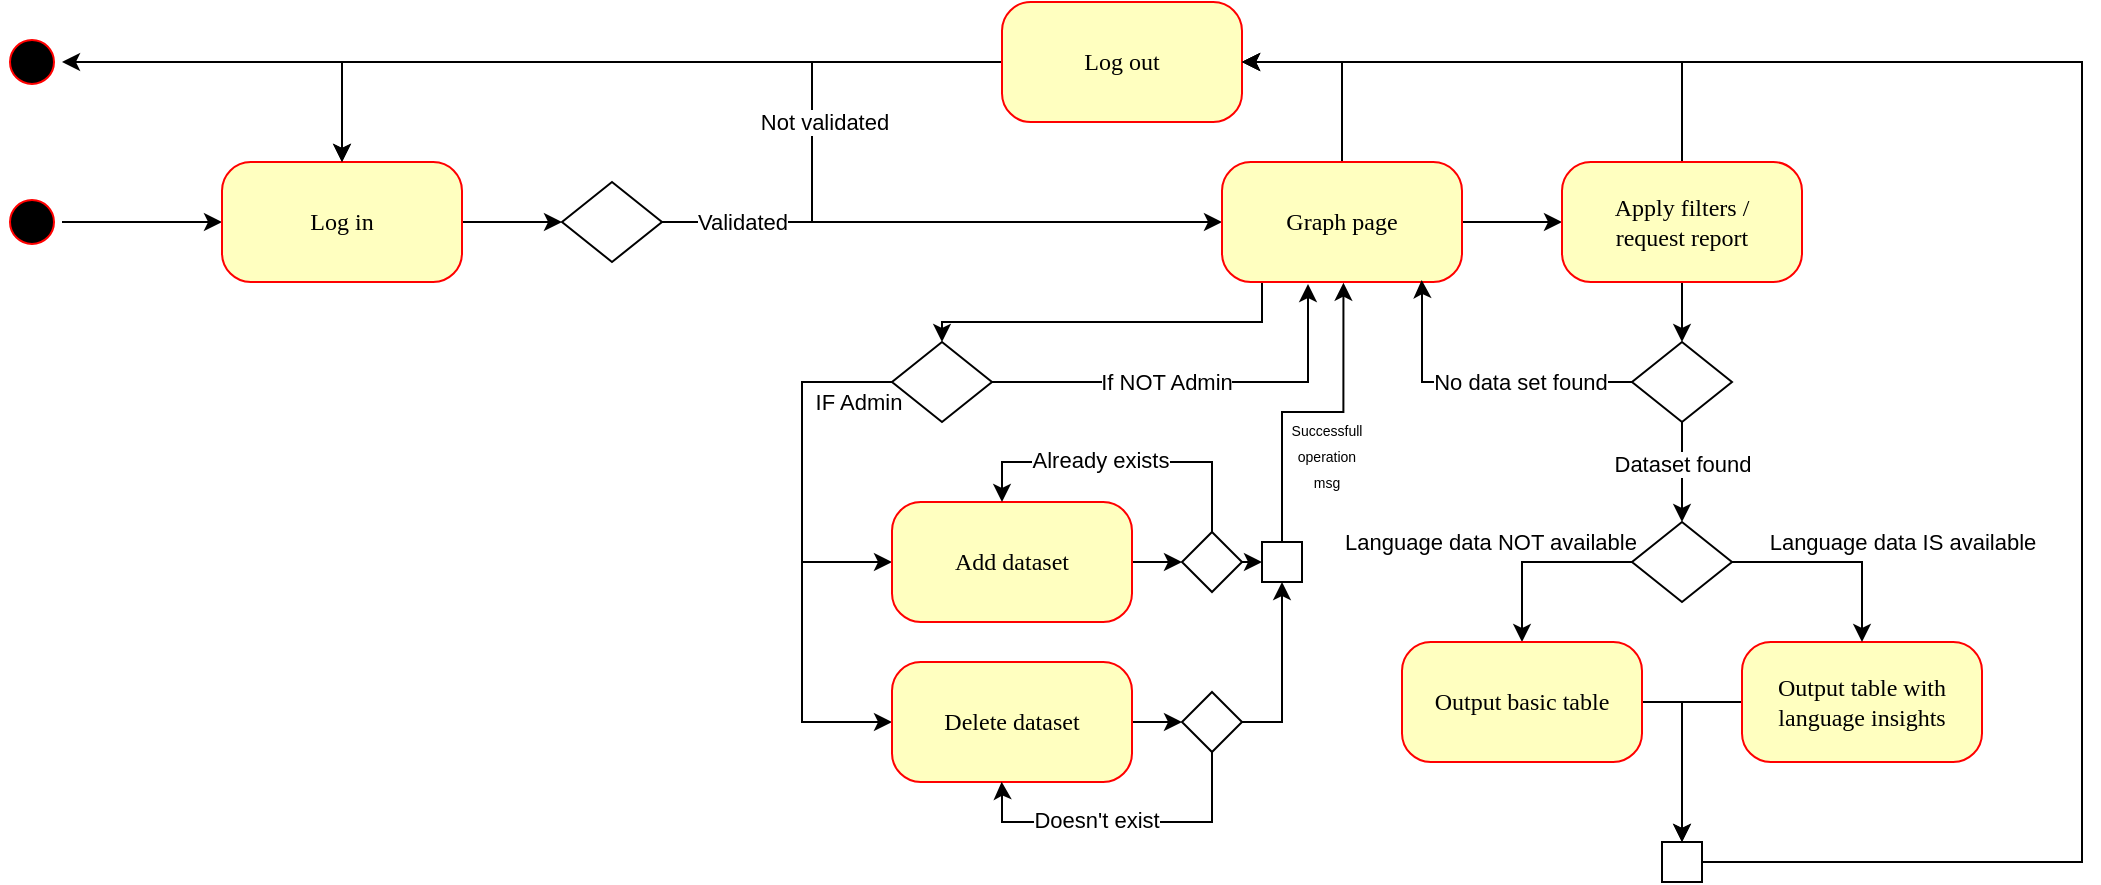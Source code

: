<mxfile version="24.0.0" type="device">
  <diagram name="Page-1" id="58cdce13-f638-feb5-8d6f-7d28b1aa9fa0">
    <mxGraphModel dx="1393" dy="1374" grid="1" gridSize="10" guides="1" tooltips="1" connect="1" arrows="1" fold="1" page="1" pageScale="1" pageWidth="1100" pageHeight="850" background="#FFFFFF" math="0" shadow="0">
      <root>
        <mxCell id="0" />
        <mxCell id="1" parent="0" />
        <mxCell id="LZaOQnH5_brjPvSna_9Y-72" style="edgeStyle=orthogonalEdgeStyle;rounded=0;orthogonalLoop=1;jettySize=auto;html=1;" edge="1" parent="1" source="382b91b5511bd0f7-1" target="382b91b5511bd0f7-6">
          <mxGeometry relative="1" as="geometry" />
        </mxCell>
        <mxCell id="382b91b5511bd0f7-1" value="" style="ellipse;html=1;shape=startState;fillColor=#000000;strokeColor=#ff0000;rounded=1;shadow=0;comic=0;labelBackgroundColor=none;fontFamily=Verdana;fontSize=12;fontColor=#000000;align=center;direction=south;" parent="1" vertex="1">
          <mxGeometry x="20" y="135" width="30" height="30" as="geometry" />
        </mxCell>
        <mxCell id="LZaOQnH5_brjPvSna_9Y-3" value="" style="edgeStyle=orthogonalEdgeStyle;rounded=0;orthogonalLoop=1;jettySize=auto;html=1;" edge="1" parent="1" source="382b91b5511bd0f7-6" target="LZaOQnH5_brjPvSna_9Y-2">
          <mxGeometry relative="1" as="geometry" />
        </mxCell>
        <mxCell id="382b91b5511bd0f7-6" value="Log in" style="rounded=1;whiteSpace=wrap;html=1;arcSize=24;fillColor=#ffffc0;strokeColor=#ff0000;shadow=0;comic=0;labelBackgroundColor=none;fontFamily=Verdana;fontSize=12;fontColor=#000000;align=center;" parent="1" vertex="1">
          <mxGeometry x="130" y="120" width="120" height="60" as="geometry" />
        </mxCell>
        <mxCell id="LZaOQnH5_brjPvSna_9Y-9" style="edgeStyle=orthogonalEdgeStyle;rounded=0;orthogonalLoop=1;jettySize=auto;html=1;entryX=0.5;entryY=0;entryDx=0;entryDy=0;" edge="1" parent="1" source="LZaOQnH5_brjPvSna_9Y-1" target="382b91b5511bd0f7-6">
          <mxGeometry relative="1" as="geometry" />
        </mxCell>
        <mxCell id="LZaOQnH5_brjPvSna_9Y-71" style="edgeStyle=orthogonalEdgeStyle;rounded=0;orthogonalLoop=1;jettySize=auto;html=1;" edge="1" parent="1" source="LZaOQnH5_brjPvSna_9Y-1" target="LZaOQnH5_brjPvSna_9Y-70">
          <mxGeometry relative="1" as="geometry" />
        </mxCell>
        <mxCell id="LZaOQnH5_brjPvSna_9Y-1" value="Log out" style="rounded=1;whiteSpace=wrap;html=1;arcSize=24;fillColor=#ffffc0;strokeColor=#ff0000;shadow=0;comic=0;labelBackgroundColor=none;fontFamily=Verdana;fontSize=12;fontColor=#000000;align=center;" vertex="1" parent="1">
          <mxGeometry x="520" y="40" width="120" height="60" as="geometry" />
        </mxCell>
        <mxCell id="LZaOQnH5_brjPvSna_9Y-4" style="edgeStyle=orthogonalEdgeStyle;rounded=0;orthogonalLoop=1;jettySize=auto;html=1;entryX=0.5;entryY=0;entryDx=0;entryDy=0;" edge="1" parent="1" source="LZaOQnH5_brjPvSna_9Y-2" target="382b91b5511bd0f7-6">
          <mxGeometry relative="1" as="geometry">
            <Array as="points">
              <mxPoint x="425" y="70" />
              <mxPoint x="190" y="70" />
            </Array>
          </mxGeometry>
        </mxCell>
        <mxCell id="LZaOQnH5_brjPvSna_9Y-5" value="Not validated" style="edgeLabel;html=1;align=center;verticalAlign=middle;resizable=0;points=[];" vertex="1" connectable="0" parent="LZaOQnH5_brjPvSna_9Y-4">
          <mxGeometry x="-0.739" relative="1" as="geometry">
            <mxPoint x="23" y="-50" as="offset" />
          </mxGeometry>
        </mxCell>
        <mxCell id="LZaOQnH5_brjPvSna_9Y-6" style="edgeStyle=orthogonalEdgeStyle;rounded=0;orthogonalLoop=1;jettySize=auto;html=1;entryX=0;entryY=0.5;entryDx=0;entryDy=0;" edge="1" parent="1" source="LZaOQnH5_brjPvSna_9Y-2" target="LZaOQnH5_brjPvSna_9Y-10">
          <mxGeometry relative="1" as="geometry">
            <mxPoint x="630" y="150" as="targetPoint" />
          </mxGeometry>
        </mxCell>
        <mxCell id="LZaOQnH5_brjPvSna_9Y-7" value="Validated" style="edgeLabel;html=1;align=center;verticalAlign=middle;resizable=0;points=[];" vertex="1" connectable="0" parent="LZaOQnH5_brjPvSna_9Y-6">
          <mxGeometry x="-0.251" y="1" relative="1" as="geometry">
            <mxPoint x="-65" y="1" as="offset" />
          </mxGeometry>
        </mxCell>
        <mxCell id="LZaOQnH5_brjPvSna_9Y-2" value="" style="rhombus;whiteSpace=wrap;html=1;" vertex="1" parent="1">
          <mxGeometry x="300" y="130" width="50" height="40" as="geometry" />
        </mxCell>
        <mxCell id="LZaOQnH5_brjPvSna_9Y-12" value="" style="edgeStyle=orthogonalEdgeStyle;rounded=0;orthogonalLoop=1;jettySize=auto;html=1;" edge="1" parent="1" source="LZaOQnH5_brjPvSna_9Y-10" target="LZaOQnH5_brjPvSna_9Y-11">
          <mxGeometry relative="1" as="geometry" />
        </mxCell>
        <mxCell id="LZaOQnH5_brjPvSna_9Y-20" style="edgeStyle=orthogonalEdgeStyle;rounded=0;orthogonalLoop=1;jettySize=auto;html=1;entryX=1;entryY=0.5;entryDx=0;entryDy=0;" edge="1" parent="1" source="LZaOQnH5_brjPvSna_9Y-10" target="LZaOQnH5_brjPvSna_9Y-1">
          <mxGeometry relative="1" as="geometry" />
        </mxCell>
        <mxCell id="LZaOQnH5_brjPvSna_9Y-44" style="edgeStyle=orthogonalEdgeStyle;rounded=0;orthogonalLoop=1;jettySize=auto;html=1;exitX=0.25;exitY=1;exitDx=0;exitDy=0;" edge="1" parent="1" source="LZaOQnH5_brjPvSna_9Y-10" target="LZaOQnH5_brjPvSna_9Y-43">
          <mxGeometry relative="1" as="geometry">
            <Array as="points">
              <mxPoint x="650" y="180" />
              <mxPoint x="650" y="200" />
              <mxPoint x="490" y="200" />
            </Array>
          </mxGeometry>
        </mxCell>
        <mxCell id="LZaOQnH5_brjPvSna_9Y-10" value="Graph page" style="rounded=1;whiteSpace=wrap;html=1;arcSize=24;fillColor=#ffffc0;strokeColor=#ff0000;shadow=0;comic=0;labelBackgroundColor=none;fontFamily=Verdana;fontSize=12;fontColor=#000000;align=center;" vertex="1" parent="1">
          <mxGeometry x="630" y="120" width="120" height="60" as="geometry" />
        </mxCell>
        <mxCell id="LZaOQnH5_brjPvSna_9Y-14" value="" style="edgeStyle=orthogonalEdgeStyle;rounded=0;orthogonalLoop=1;jettySize=auto;html=1;entryX=0.5;entryY=0;entryDx=0;entryDy=0;" edge="1" parent="1" source="LZaOQnH5_brjPvSna_9Y-11" target="LZaOQnH5_brjPvSna_9Y-15">
          <mxGeometry relative="1" as="geometry">
            <mxPoint x="860" y="210" as="targetPoint" />
          </mxGeometry>
        </mxCell>
        <mxCell id="LZaOQnH5_brjPvSna_9Y-38" style="edgeStyle=orthogonalEdgeStyle;rounded=0;orthogonalLoop=1;jettySize=auto;html=1;exitX=0.5;exitY=0;exitDx=0;exitDy=0;" edge="1" parent="1" source="LZaOQnH5_brjPvSna_9Y-11">
          <mxGeometry relative="1" as="geometry">
            <mxPoint x="640" y="70" as="targetPoint" />
            <Array as="points">
              <mxPoint x="860" y="70" />
            </Array>
          </mxGeometry>
        </mxCell>
        <mxCell id="LZaOQnH5_brjPvSna_9Y-11" value="Apply filters /&lt;br&gt;request report" style="rounded=1;whiteSpace=wrap;html=1;arcSize=24;fillColor=#ffffc0;strokeColor=#ff0000;shadow=0;comic=0;labelBackgroundColor=none;fontFamily=Verdana;fontSize=12;fontColor=#000000;align=center;" vertex="1" parent="1">
          <mxGeometry x="800" y="120" width="120" height="60" as="geometry" />
        </mxCell>
        <mxCell id="LZaOQnH5_brjPvSna_9Y-16" style="edgeStyle=orthogonalEdgeStyle;rounded=0;orthogonalLoop=1;jettySize=auto;html=1;entryX=0.832;entryY=0.984;entryDx=0;entryDy=0;entryPerimeter=0;" edge="1" parent="1" source="LZaOQnH5_brjPvSna_9Y-15" target="LZaOQnH5_brjPvSna_9Y-10">
          <mxGeometry relative="1" as="geometry">
            <mxPoint x="720" y="180" as="targetPoint" />
            <Array as="points">
              <mxPoint x="730" y="230" />
              <mxPoint x="730" y="183" />
              <mxPoint x="730" y="183" />
            </Array>
          </mxGeometry>
        </mxCell>
        <mxCell id="LZaOQnH5_brjPvSna_9Y-17" value="No data set found" style="edgeLabel;html=1;align=center;verticalAlign=middle;resizable=0;points=[];" vertex="1" connectable="0" parent="LZaOQnH5_brjPvSna_9Y-16">
          <mxGeometry x="-0.545" relative="1" as="geometry">
            <mxPoint x="-21" as="offset" />
          </mxGeometry>
        </mxCell>
        <mxCell id="LZaOQnH5_brjPvSna_9Y-18" value="" style="edgeStyle=orthogonalEdgeStyle;rounded=0;orthogonalLoop=1;jettySize=auto;html=1;entryX=0.5;entryY=0;entryDx=0;entryDy=0;" edge="1" parent="1" source="LZaOQnH5_brjPvSna_9Y-15" target="LZaOQnH5_brjPvSna_9Y-23">
          <mxGeometry relative="1" as="geometry">
            <mxPoint x="860" y="300" as="targetPoint" />
          </mxGeometry>
        </mxCell>
        <mxCell id="LZaOQnH5_brjPvSna_9Y-19" value="Dataset found" style="edgeLabel;html=1;align=center;verticalAlign=middle;resizable=0;points=[];" vertex="1" connectable="0" parent="LZaOQnH5_brjPvSna_9Y-18">
          <mxGeometry x="-0.181" relative="1" as="geometry">
            <mxPoint as="offset" />
          </mxGeometry>
        </mxCell>
        <mxCell id="LZaOQnH5_brjPvSna_9Y-15" value="" style="rhombus;whiteSpace=wrap;html=1;" vertex="1" parent="1">
          <mxGeometry x="835" y="210" width="50" height="40" as="geometry" />
        </mxCell>
        <mxCell id="LZaOQnH5_brjPvSna_9Y-29" style="edgeStyle=orthogonalEdgeStyle;rounded=0;orthogonalLoop=1;jettySize=auto;html=1;entryX=0.5;entryY=0;entryDx=0;entryDy=0;entryPerimeter=0;exitX=0;exitY=0.5;exitDx=0;exitDy=0;" edge="1" parent="1" source="LZaOQnH5_brjPvSna_9Y-23" target="LZaOQnH5_brjPvSna_9Y-24">
          <mxGeometry relative="1" as="geometry">
            <mxPoint x="750.0" y="340" as="targetPoint" />
            <mxPoint x="848.6" y="320" as="sourcePoint" />
          </mxGeometry>
        </mxCell>
        <mxCell id="LZaOQnH5_brjPvSna_9Y-30" value="Language data NOT available" style="edgeLabel;html=1;align=center;verticalAlign=middle;resizable=0;points=[];" vertex="1" connectable="0" parent="LZaOQnH5_brjPvSna_9Y-29">
          <mxGeometry x="-0.318" relative="1" as="geometry">
            <mxPoint x="-39" y="-10" as="offset" />
          </mxGeometry>
        </mxCell>
        <mxCell id="LZaOQnH5_brjPvSna_9Y-23" value="" style="rhombus;whiteSpace=wrap;html=1;" vertex="1" parent="1">
          <mxGeometry x="835" y="300" width="50" height="40" as="geometry" />
        </mxCell>
        <mxCell id="LZaOQnH5_brjPvSna_9Y-33" style="edgeStyle=orthogonalEdgeStyle;rounded=0;orthogonalLoop=1;jettySize=auto;html=1;entryX=0.5;entryY=0;entryDx=0;entryDy=0;" edge="1" parent="1" source="LZaOQnH5_brjPvSna_9Y-24" target="LZaOQnH5_brjPvSna_9Y-35">
          <mxGeometry relative="1" as="geometry">
            <mxPoint x="860" y="460" as="targetPoint" />
          </mxGeometry>
        </mxCell>
        <mxCell id="LZaOQnH5_brjPvSna_9Y-24" value="Output basic table" style="rounded=1;whiteSpace=wrap;html=1;arcSize=24;fillColor=#ffffc0;strokeColor=#ff0000;shadow=0;comic=0;labelBackgroundColor=none;fontFamily=Verdana;fontSize=12;fontColor=#000000;align=center;" vertex="1" parent="1">
          <mxGeometry x="720" y="360" width="120" height="60" as="geometry" />
        </mxCell>
        <mxCell id="LZaOQnH5_brjPvSna_9Y-34" style="edgeStyle=orthogonalEdgeStyle;rounded=0;orthogonalLoop=1;jettySize=auto;html=1;entryX=0.5;entryY=0;entryDx=0;entryDy=0;" edge="1" parent="1" source="LZaOQnH5_brjPvSna_9Y-25" target="LZaOQnH5_brjPvSna_9Y-35">
          <mxGeometry relative="1" as="geometry">
            <mxPoint x="860" y="470" as="targetPoint" />
          </mxGeometry>
        </mxCell>
        <mxCell id="LZaOQnH5_brjPvSna_9Y-25" value="Output table with language insights" style="rounded=1;whiteSpace=wrap;html=1;arcSize=24;fillColor=#ffffc0;strokeColor=#ff0000;shadow=0;comic=0;labelBackgroundColor=none;fontFamily=Verdana;fontSize=12;fontColor=#000000;align=center;" vertex="1" parent="1">
          <mxGeometry x="890" y="360" width="120" height="60" as="geometry" />
        </mxCell>
        <mxCell id="LZaOQnH5_brjPvSna_9Y-32" value="" style="group" vertex="1" connectable="0" parent="1">
          <mxGeometry x="970" y="310" as="geometry" />
        </mxCell>
        <mxCell id="LZaOQnH5_brjPvSna_9Y-27" style="edgeStyle=orthogonalEdgeStyle;rounded=0;orthogonalLoop=1;jettySize=auto;html=1;" edge="1" parent="LZaOQnH5_brjPvSna_9Y-32" source="LZaOQnH5_brjPvSna_9Y-23" target="LZaOQnH5_brjPvSna_9Y-25">
          <mxGeometry relative="1" as="geometry" />
        </mxCell>
        <mxCell id="LZaOQnH5_brjPvSna_9Y-31" value="Language data IS available" style="edgeLabel;html=1;align=center;verticalAlign=middle;resizable=0;points=[];" vertex="1" connectable="0" parent="LZaOQnH5_brjPvSna_9Y-32">
          <mxGeometry as="geometry" />
        </mxCell>
        <mxCell id="LZaOQnH5_brjPvSna_9Y-37" style="edgeStyle=orthogonalEdgeStyle;rounded=0;orthogonalLoop=1;jettySize=auto;html=1;entryX=1;entryY=0.5;entryDx=0;entryDy=0;" edge="1" parent="1" source="LZaOQnH5_brjPvSna_9Y-35" target="LZaOQnH5_brjPvSna_9Y-1">
          <mxGeometry relative="1" as="geometry">
            <Array as="points">
              <mxPoint x="1060" y="470" />
              <mxPoint x="1060" y="70" />
            </Array>
          </mxGeometry>
        </mxCell>
        <mxCell id="LZaOQnH5_brjPvSna_9Y-35" value="" style="rounded=1;whiteSpace=wrap;html=1;arcSize=0;" vertex="1" parent="1">
          <mxGeometry x="850" y="460" width="20" height="20" as="geometry" />
        </mxCell>
        <mxCell id="LZaOQnH5_brjPvSna_9Y-47" style="edgeStyle=orthogonalEdgeStyle;rounded=0;orthogonalLoop=1;jettySize=auto;html=1;exitX=0;exitY=0.5;exitDx=0;exitDy=0;" edge="1" parent="1" source="LZaOQnH5_brjPvSna_9Y-43" target="LZaOQnH5_brjPvSna_9Y-46">
          <mxGeometry relative="1" as="geometry">
            <Array as="points">
              <mxPoint x="420" y="230" />
              <mxPoint x="420" y="400.0" />
            </Array>
          </mxGeometry>
        </mxCell>
        <mxCell id="LZaOQnH5_brjPvSna_9Y-48" style="edgeStyle=orthogonalEdgeStyle;rounded=0;orthogonalLoop=1;jettySize=auto;html=1;exitX=0;exitY=0.5;exitDx=0;exitDy=0;entryX=0;entryY=0.5;entryDx=0;entryDy=0;" edge="1" parent="1" source="LZaOQnH5_brjPvSna_9Y-43" target="LZaOQnH5_brjPvSna_9Y-45">
          <mxGeometry relative="1" as="geometry">
            <Array as="points">
              <mxPoint x="420" y="230" />
              <mxPoint x="420" y="320" />
            </Array>
          </mxGeometry>
        </mxCell>
        <mxCell id="LZaOQnH5_brjPvSna_9Y-49" value="IF Admin" style="edgeLabel;html=1;align=center;verticalAlign=middle;resizable=0;points=[];" vertex="1" connectable="0" parent="LZaOQnH5_brjPvSna_9Y-48">
          <mxGeometry x="-0.811" y="1" relative="1" as="geometry">
            <mxPoint y="9" as="offset" />
          </mxGeometry>
        </mxCell>
        <mxCell id="LZaOQnH5_brjPvSna_9Y-50" style="edgeStyle=orthogonalEdgeStyle;rounded=0;orthogonalLoop=1;jettySize=auto;html=1;entryX=0.362;entryY=1.017;entryDx=0;entryDy=0;entryPerimeter=0;" edge="1" parent="1" source="LZaOQnH5_brjPvSna_9Y-43" target="LZaOQnH5_brjPvSna_9Y-10">
          <mxGeometry relative="1" as="geometry">
            <mxPoint x="700" y="190" as="targetPoint" />
            <Array as="points">
              <mxPoint x="673" y="230" />
              <mxPoint x="673" y="181" />
            </Array>
          </mxGeometry>
        </mxCell>
        <mxCell id="LZaOQnH5_brjPvSna_9Y-51" value="If NOT Admin" style="edgeLabel;html=1;align=center;verticalAlign=middle;resizable=0;points=[];" vertex="1" connectable="0" parent="LZaOQnH5_brjPvSna_9Y-50">
          <mxGeometry x="-0.159" relative="1" as="geometry">
            <mxPoint as="offset" />
          </mxGeometry>
        </mxCell>
        <mxCell id="LZaOQnH5_brjPvSna_9Y-43" value="" style="rhombus;whiteSpace=wrap;html=1;" vertex="1" parent="1">
          <mxGeometry x="465" y="210" width="50" height="40" as="geometry" />
        </mxCell>
        <mxCell id="LZaOQnH5_brjPvSna_9Y-54" value="" style="edgeStyle=orthogonalEdgeStyle;rounded=0;orthogonalLoop=1;jettySize=auto;html=1;" edge="1" parent="1" source="LZaOQnH5_brjPvSna_9Y-45" target="LZaOQnH5_brjPvSna_9Y-52">
          <mxGeometry relative="1" as="geometry" />
        </mxCell>
        <mxCell id="LZaOQnH5_brjPvSna_9Y-45" value="Add dataset" style="rounded=1;whiteSpace=wrap;html=1;arcSize=24;fillColor=#ffffc0;strokeColor=#ff0000;shadow=0;comic=0;labelBackgroundColor=none;fontFamily=Verdana;fontSize=12;fontColor=#000000;align=center;" vertex="1" parent="1">
          <mxGeometry x="465" y="290" width="120" height="60" as="geometry" />
        </mxCell>
        <mxCell id="LZaOQnH5_brjPvSna_9Y-55" value="" style="edgeStyle=orthogonalEdgeStyle;rounded=0;orthogonalLoop=1;jettySize=auto;html=1;" edge="1" parent="1" source="LZaOQnH5_brjPvSna_9Y-46" target="LZaOQnH5_brjPvSna_9Y-53">
          <mxGeometry relative="1" as="geometry" />
        </mxCell>
        <mxCell id="LZaOQnH5_brjPvSna_9Y-46" value="Delete dataset" style="rounded=1;whiteSpace=wrap;html=1;arcSize=24;fillColor=#ffffc0;strokeColor=#ff0000;shadow=0;comic=0;labelBackgroundColor=none;fontFamily=Verdana;fontSize=12;fontColor=#000000;align=center;" vertex="1" parent="1">
          <mxGeometry x="465" y="370" width="120" height="60" as="geometry" />
        </mxCell>
        <mxCell id="LZaOQnH5_brjPvSna_9Y-52" value="" style="rhombus;whiteSpace=wrap;html=1;" vertex="1" parent="1">
          <mxGeometry x="610" y="305" width="30" height="30" as="geometry" />
        </mxCell>
        <mxCell id="LZaOQnH5_brjPvSna_9Y-61" style="edgeStyle=orthogonalEdgeStyle;rounded=0;orthogonalLoop=1;jettySize=auto;html=1;entryX=0.5;entryY=1;entryDx=0;entryDy=0;" edge="1" parent="1" source="LZaOQnH5_brjPvSna_9Y-53" target="LZaOQnH5_brjPvSna_9Y-62">
          <mxGeometry relative="1" as="geometry">
            <mxPoint x="660" y="330" as="targetPoint" />
          </mxGeometry>
        </mxCell>
        <mxCell id="LZaOQnH5_brjPvSna_9Y-53" value="" style="rhombus;whiteSpace=wrap;html=1;" vertex="1" parent="1">
          <mxGeometry x="610" y="385" width="30" height="30" as="geometry" />
        </mxCell>
        <mxCell id="LZaOQnH5_brjPvSna_9Y-56" style="edgeStyle=orthogonalEdgeStyle;rounded=0;orthogonalLoop=1;jettySize=auto;html=1;" edge="1" parent="1" source="LZaOQnH5_brjPvSna_9Y-52">
          <mxGeometry relative="1" as="geometry">
            <mxPoint x="520" y="290" as="targetPoint" />
            <Array as="points">
              <mxPoint x="625" y="270" />
              <mxPoint x="520" y="270" />
              <mxPoint x="520" y="290" />
            </Array>
          </mxGeometry>
        </mxCell>
        <mxCell id="LZaOQnH5_brjPvSna_9Y-57" value="Already exists" style="edgeLabel;html=1;align=center;verticalAlign=middle;resizable=0;points=[];" vertex="1" connectable="0" parent="LZaOQnH5_brjPvSna_9Y-56">
          <mxGeometry x="0.044" y="-1" relative="1" as="geometry">
            <mxPoint x="-8" as="offset" />
          </mxGeometry>
        </mxCell>
        <mxCell id="LZaOQnH5_brjPvSna_9Y-58" style="edgeStyle=orthogonalEdgeStyle;rounded=0;orthogonalLoop=1;jettySize=auto;html=1;entryX=0.457;entryY=0.997;entryDx=0;entryDy=0;entryPerimeter=0;" edge="1" parent="1" source="LZaOQnH5_brjPvSna_9Y-53" target="LZaOQnH5_brjPvSna_9Y-46">
          <mxGeometry relative="1" as="geometry">
            <Array as="points">
              <mxPoint x="625" y="450" />
              <mxPoint x="520" y="450" />
              <mxPoint x="520" y="433" />
              <mxPoint x="520" y="433" />
            </Array>
          </mxGeometry>
        </mxCell>
        <mxCell id="LZaOQnH5_brjPvSna_9Y-59" value="Doesn&#39;t exist" style="edgeLabel;html=1;align=center;verticalAlign=middle;resizable=0;points=[];" vertex="1" connectable="0" parent="LZaOQnH5_brjPvSna_9Y-58">
          <mxGeometry x="0.162" y="-1" relative="1" as="geometry">
            <mxPoint as="offset" />
          </mxGeometry>
        </mxCell>
        <mxCell id="LZaOQnH5_brjPvSna_9Y-62" value="" style="rounded=1;whiteSpace=wrap;html=1;arcSize=0;" vertex="1" parent="1">
          <mxGeometry x="650" y="310" width="20" height="20" as="geometry" />
        </mxCell>
        <mxCell id="LZaOQnH5_brjPvSna_9Y-67" value="" style="endArrow=classic;html=1;rounded=0;entryX=0;entryY=0.5;entryDx=0;entryDy=0;exitX=1;exitY=0.5;exitDx=0;exitDy=0;" edge="1" parent="1" source="LZaOQnH5_brjPvSna_9Y-52" target="LZaOQnH5_brjPvSna_9Y-62">
          <mxGeometry width="50" height="50" relative="1" as="geometry">
            <mxPoint x="630" y="350" as="sourcePoint" />
            <mxPoint x="680" y="300" as="targetPoint" />
          </mxGeometry>
        </mxCell>
        <mxCell id="LZaOQnH5_brjPvSna_9Y-68" style="edgeStyle=orthogonalEdgeStyle;rounded=0;orthogonalLoop=1;jettySize=auto;html=1;entryX=0.506;entryY=1.006;entryDx=0;entryDy=0;entryPerimeter=0;" edge="1" parent="1" source="LZaOQnH5_brjPvSna_9Y-62" target="LZaOQnH5_brjPvSna_9Y-10">
          <mxGeometry relative="1" as="geometry" />
        </mxCell>
        <mxCell id="LZaOQnH5_brjPvSna_9Y-69" value="&lt;font style=&quot;font-size: 7px;&quot;&gt;Successfull &lt;br style=&quot;font-size: 7px;&quot;&gt;operation &lt;br style=&quot;font-size: 7px;&quot;&gt;msg&lt;/font&gt;" style="edgeLabel;html=1;align=center;verticalAlign=middle;resizable=0;points=[];" vertex="1" connectable="0" parent="LZaOQnH5_brjPvSna_9Y-68">
          <mxGeometry x="-0.444" relative="1" as="geometry">
            <mxPoint x="22" as="offset" />
          </mxGeometry>
        </mxCell>
        <mxCell id="LZaOQnH5_brjPvSna_9Y-70" value="" style="ellipse;html=1;shape=startState;fillColor=#000000;strokeColor=#ff0000;rounded=1;shadow=0;comic=0;labelBackgroundColor=none;fontFamily=Verdana;fontSize=12;fontColor=#000000;align=center;direction=south;" vertex="1" parent="1">
          <mxGeometry x="20" y="55" width="30" height="30" as="geometry" />
        </mxCell>
      </root>
    </mxGraphModel>
  </diagram>
</mxfile>
